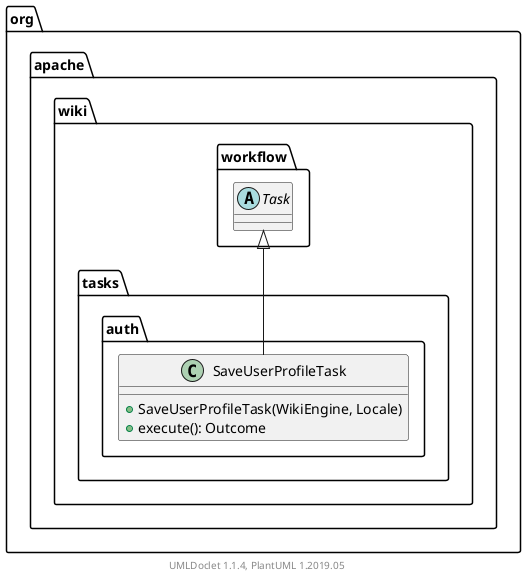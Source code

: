 @startuml

    namespace org.apache.wiki.tasks.auth {

        class SaveUserProfileTask [[SaveUserProfileTask.html]] {
            +SaveUserProfileTask(WikiEngine, Locale)
            +execute(): Outcome
        }

        abstract class org.apache.wiki.workflow.Task
        org.apache.wiki.workflow.Task <|-- SaveUserProfileTask

    }


    center footer UMLDoclet 1.1.4, PlantUML 1.2019.05
@enduml
